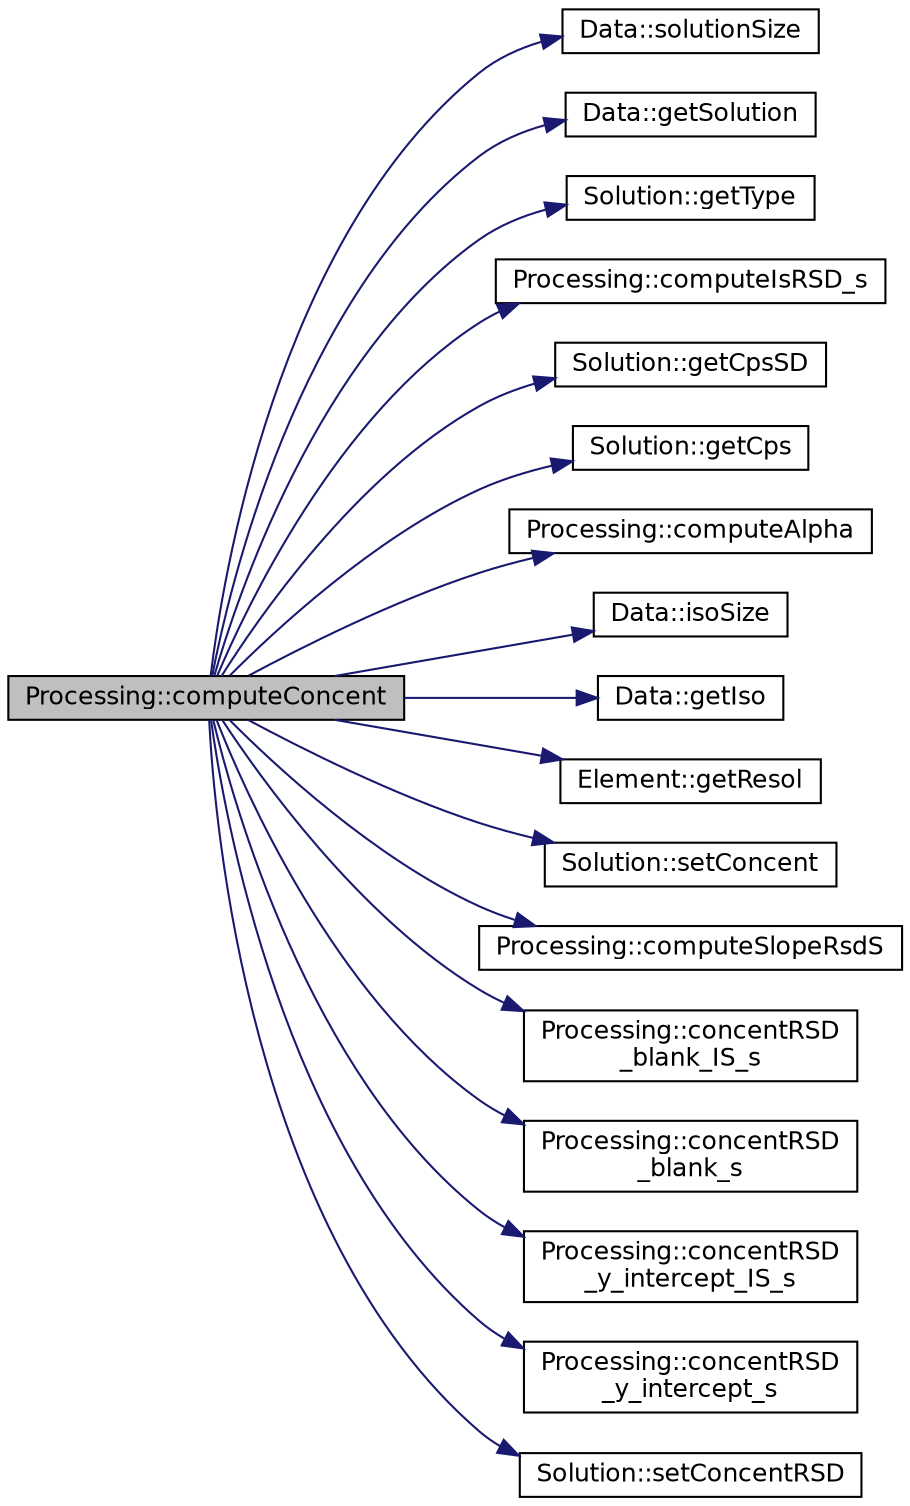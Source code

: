 digraph "Processing::computeConcent"
{
 // INTERACTIVE_SVG=YES
  edge [fontname="Helvetica",fontsize="12",labelfontname="Helvetica",labelfontsize="12"];
  node [fontname="Helvetica",fontsize="12",shape=record];
  rankdir="LR";
  Node1 [label="Processing::computeConcent",height=0.2,width=0.4,color="black", fillcolor="grey75", style="filled" fontcolor="black"];
  Node1 -> Node2 [color="midnightblue",fontsize="12",style="solid",fontname="Helvetica"];
  Node2 [label="Data::solutionSize",height=0.2,width=0.4,color="black", fillcolor="white", style="filled",URL="$a00002.html#a84179b0c71fb3e69cfa177e92004ee79",tooltip="Gets the Number of Solutions. "];
  Node1 -> Node3 [color="midnightblue",fontsize="12",style="solid",fontname="Helvetica"];
  Node3 [label="Data::getSolution",height=0.2,width=0.4,color="black", fillcolor="white", style="filled",URL="$a00002.html#a7b1a07606090591e7fffb48be72bd734",tooltip="Gets a solution identified by its Id. "];
  Node1 -> Node4 [color="midnightblue",fontsize="12",style="solid",fontname="Helvetica"];
  Node4 [label="Solution::getType",height=0.2,width=0.4,color="black", fillcolor="white", style="filled",URL="$a00014.html#a7e480d4e590046701d82e74491ff944a",tooltip="Gets type of the solution. "];
  Node1 -> Node5 [color="midnightblue",fontsize="12",style="solid",fontname="Helvetica"];
  Node5 [label="Processing::computeIsRSD_s",height=0.2,width=0.4,color="black", fillcolor="white", style="filled",URL="$a00011.html#aba81f76cd6cc8d50659adcab7580da7a"];
  Node1 -> Node6 [color="midnightblue",fontsize="12",style="solid",fontname="Helvetica"];
  Node6 [label="Solution::getCpsSD",height=0.2,width=0.4,color="black", fillcolor="white", style="filled",URL="$a00014.html#a0fe4de8b637ba6637d653b91df95fcd0",tooltip="Gets Intensity Standard Deviation. "];
  Node1 -> Node7 [color="midnightblue",fontsize="12",style="solid",fontname="Helvetica"];
  Node7 [label="Solution::getCps",height=0.2,width=0.4,color="black", fillcolor="white", style="filled",URL="$a00014.html#a6cb75c8a1aa020796506362920216816",tooltip="Gets Intensity. "];
  Node1 -> Node8 [color="midnightblue",fontsize="12",style="solid",fontname="Helvetica"];
  Node8 [label="Processing::computeAlpha",height=0.2,width=0.4,color="black", fillcolor="white", style="filled",URL="$a00011.html#a1f2aced69b89e42bc45785b086068bde"];
  Node1 -> Node9 [color="midnightblue",fontsize="12",style="solid",fontname="Helvetica"];
  Node9 [label="Data::isoSize",height=0.2,width=0.4,color="black", fillcolor="white", style="filled",URL="$a00002.html#acd1f2adc01b25ef7bded9b6d2b331278",tooltip="Gets the Number of elements. "];
  Node1 -> Node10 [color="midnightblue",fontsize="12",style="solid",fontname="Helvetica"];
  Node10 [label="Data::getIso",height=0.2,width=0.4,color="black", fillcolor="white", style="filled",URL="$a00002.html#a4baa9866aaea800c81e4502b9483e4ec",tooltip="Gets an element identified by its Id. "];
  Node1 -> Node11 [color="midnightblue",fontsize="12",style="solid",fontname="Helvetica"];
  Node11 [label="Element::getResol",height=0.2,width=0.4,color="black", fillcolor="white", style="filled",URL="$a00005.html#ab8c2c9824162b3a151e84cb2f2c5df6f",tooltip="Gets the resolution (value of Resolution enumeration) "];
  Node1 -> Node12 [color="midnightblue",fontsize="12",style="solid",fontname="Helvetica"];
  Node12 [label="Solution::setConcent",height=0.2,width=0.4,color="black", fillcolor="white", style="filled",URL="$a00014.html#adc74f58993747169c721739962ec2a5a",tooltip="Sets Concentration. "];
  Node1 -> Node13 [color="midnightblue",fontsize="12",style="solid",fontname="Helvetica"];
  Node13 [label="Processing::computeSlopeRsdS",height=0.2,width=0.4,color="black", fillcolor="white", style="filled",URL="$a00011.html#a90d685c4661d6ea8c50f2901d5c96e66"];
  Node1 -> Node14 [color="midnightblue",fontsize="12",style="solid",fontname="Helvetica"];
  Node14 [label="Processing::concentRSD\l_blank_IS_s",height=0.2,width=0.4,color="black", fillcolor="white", style="filled",URL="$a00011.html#a8b631f1b4ad86fbe19702dd38774fc79"];
  Node1 -> Node15 [color="midnightblue",fontsize="12",style="solid",fontname="Helvetica"];
  Node15 [label="Processing::concentRSD\l_blank_s",height=0.2,width=0.4,color="black", fillcolor="white", style="filled",URL="$a00011.html#a201b26b8cfd9ef76744c661c7b23a766"];
  Node1 -> Node16 [color="midnightblue",fontsize="12",style="solid",fontname="Helvetica"];
  Node16 [label="Processing::concentRSD\l_y_intercept_IS_s",height=0.2,width=0.4,color="black", fillcolor="white", style="filled",URL="$a00011.html#a9135a309a55a8456b0f16c3522bd98fd"];
  Node1 -> Node17 [color="midnightblue",fontsize="12",style="solid",fontname="Helvetica"];
  Node17 [label="Processing::concentRSD\l_y_intercept_s",height=0.2,width=0.4,color="black", fillcolor="white", style="filled",URL="$a00011.html#ac856677cd16c468c2dacdb1d8d853926"];
  Node1 -> Node18 [color="midnightblue",fontsize="12",style="solid",fontname="Helvetica"];
  Node18 [label="Solution::setConcentRSD",height=0.2,width=0.4,color="black", fillcolor="white", style="filled",URL="$a00014.html#a60ca23e0e5593012162a2669841c952e",tooltip="Sets Concentration Relative Standard Deviation (%) "];
}

